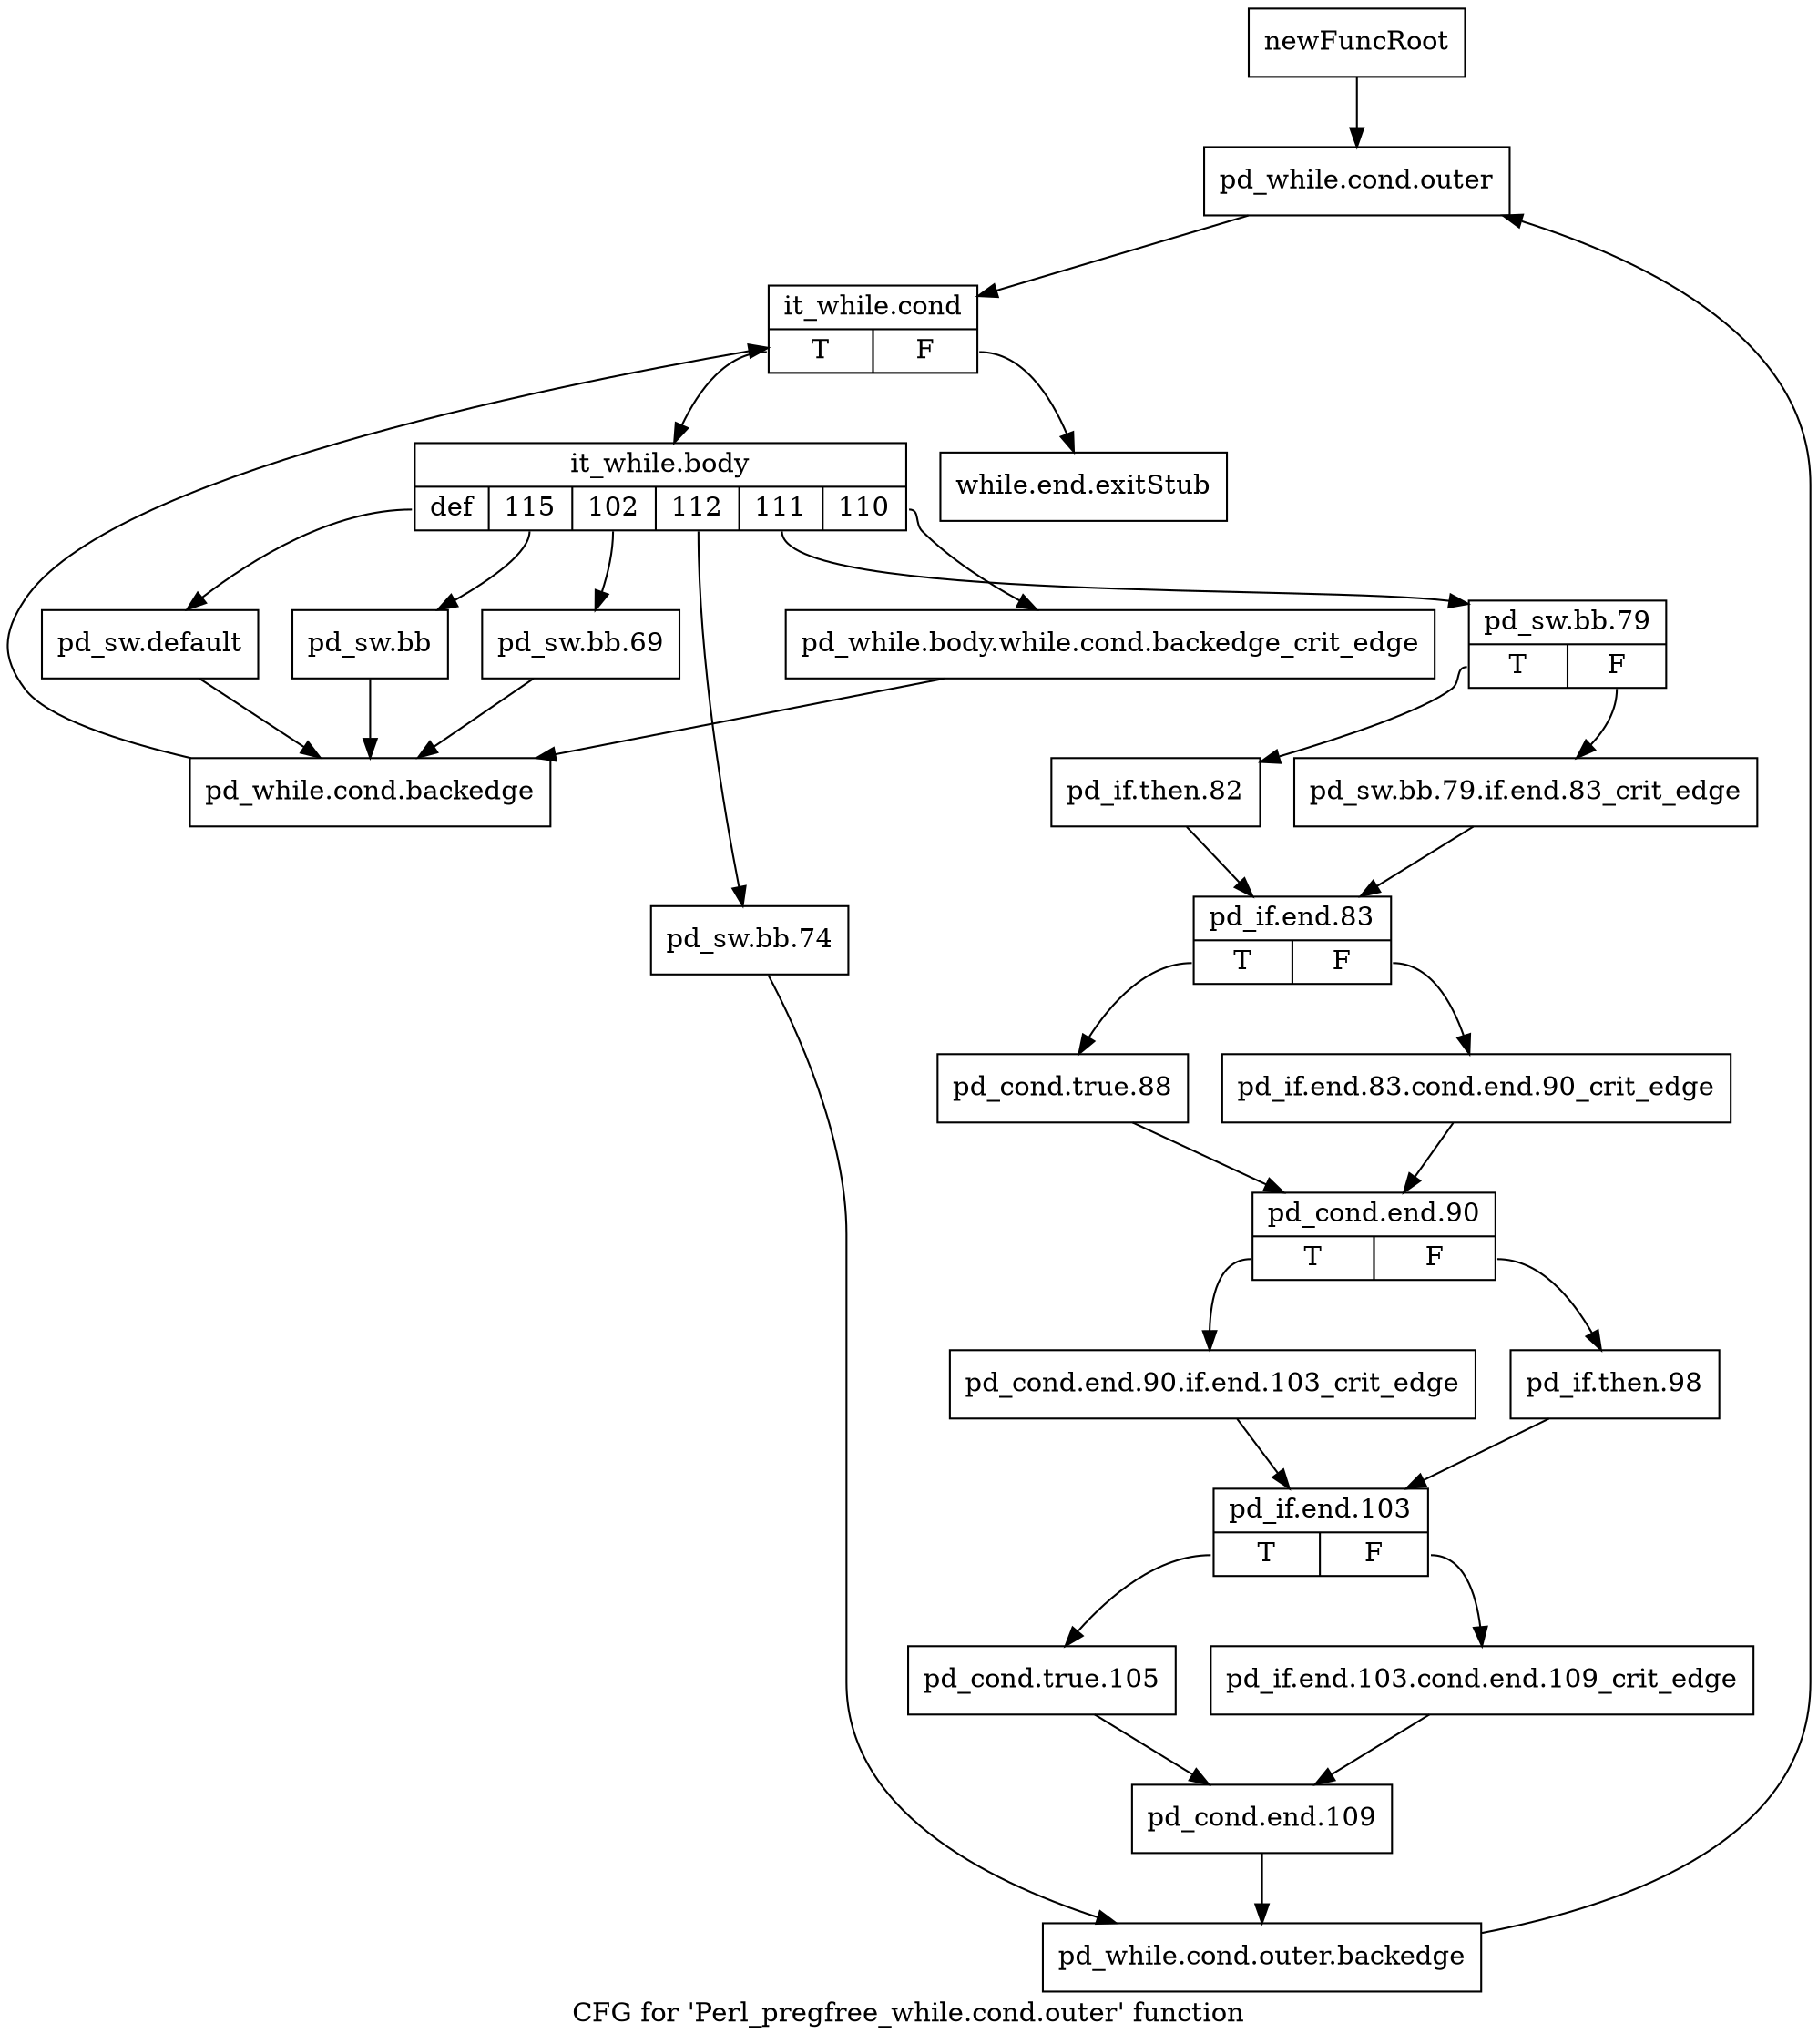 digraph "CFG for 'Perl_pregfree_while.cond.outer' function" {
	label="CFG for 'Perl_pregfree_while.cond.outer' function";

	Node0x5110c10 [shape=record,label="{newFuncRoot}"];
	Node0x5110c10 -> Node0x5110cb0;
	Node0x5110c60 [shape=record,label="{while.end.exitStub}"];
	Node0x5110cb0 [shape=record,label="{pd_while.cond.outer}"];
	Node0x5110cb0 -> Node0x5110d00;
	Node0x5110d00 [shape=record,label="{it_while.cond|{<s0>T|<s1>F}}"];
	Node0x5110d00:s0 -> Node0x5110d50;
	Node0x5110d00:s1 -> Node0x5110c60;
	Node0x5110d50 [shape=record,label="{it_while.body|{<s0>def|<s1>115|<s2>102|<s3>112|<s4>111|<s5>110}}"];
	Node0x5110d50:s0 -> Node0x5111340;
	Node0x5110d50:s1 -> Node0x51112f0;
	Node0x5110d50:s2 -> Node0x51112a0;
	Node0x5110d50:s3 -> Node0x5111200;
	Node0x5110d50:s4 -> Node0x5110df0;
	Node0x5110d50:s5 -> Node0x5110da0;
	Node0x5110da0 [shape=record,label="{pd_while.body.while.cond.backedge_crit_edge}"];
	Node0x5110da0 -> Node0x5111390;
	Node0x5110df0 [shape=record,label="{pd_sw.bb.79|{<s0>T|<s1>F}}"];
	Node0x5110df0:s0 -> Node0x5110e90;
	Node0x5110df0:s1 -> Node0x5110e40;
	Node0x5110e40 [shape=record,label="{pd_sw.bb.79.if.end.83_crit_edge}"];
	Node0x5110e40 -> Node0x5110ee0;
	Node0x5110e90 [shape=record,label="{pd_if.then.82}"];
	Node0x5110e90 -> Node0x5110ee0;
	Node0x5110ee0 [shape=record,label="{pd_if.end.83|{<s0>T|<s1>F}}"];
	Node0x5110ee0:s0 -> Node0x5110f80;
	Node0x5110ee0:s1 -> Node0x5110f30;
	Node0x5110f30 [shape=record,label="{pd_if.end.83.cond.end.90_crit_edge}"];
	Node0x5110f30 -> Node0x5110fd0;
	Node0x5110f80 [shape=record,label="{pd_cond.true.88}"];
	Node0x5110f80 -> Node0x5110fd0;
	Node0x5110fd0 [shape=record,label="{pd_cond.end.90|{<s0>T|<s1>F}}"];
	Node0x5110fd0:s0 -> Node0x5111070;
	Node0x5110fd0:s1 -> Node0x5111020;
	Node0x5111020 [shape=record,label="{pd_if.then.98}"];
	Node0x5111020 -> Node0x51110c0;
	Node0x5111070 [shape=record,label="{pd_cond.end.90.if.end.103_crit_edge}"];
	Node0x5111070 -> Node0x51110c0;
	Node0x51110c0 [shape=record,label="{pd_if.end.103|{<s0>T|<s1>F}}"];
	Node0x51110c0:s0 -> Node0x5111160;
	Node0x51110c0:s1 -> Node0x5111110;
	Node0x5111110 [shape=record,label="{pd_if.end.103.cond.end.109_crit_edge}"];
	Node0x5111110 -> Node0x51111b0;
	Node0x5111160 [shape=record,label="{pd_cond.true.105}"];
	Node0x5111160 -> Node0x51111b0;
	Node0x51111b0 [shape=record,label="{pd_cond.end.109}"];
	Node0x51111b0 -> Node0x5111250;
	Node0x5111200 [shape=record,label="{pd_sw.bb.74}"];
	Node0x5111200 -> Node0x5111250;
	Node0x5111250 [shape=record,label="{pd_while.cond.outer.backedge}"];
	Node0x5111250 -> Node0x5110cb0;
	Node0x51112a0 [shape=record,label="{pd_sw.bb.69}"];
	Node0x51112a0 -> Node0x5111390;
	Node0x51112f0 [shape=record,label="{pd_sw.bb}"];
	Node0x51112f0 -> Node0x5111390;
	Node0x5111340 [shape=record,label="{pd_sw.default}"];
	Node0x5111340 -> Node0x5111390;
	Node0x5111390 [shape=record,label="{pd_while.cond.backedge}"];
	Node0x5111390 -> Node0x5110d00;
}
